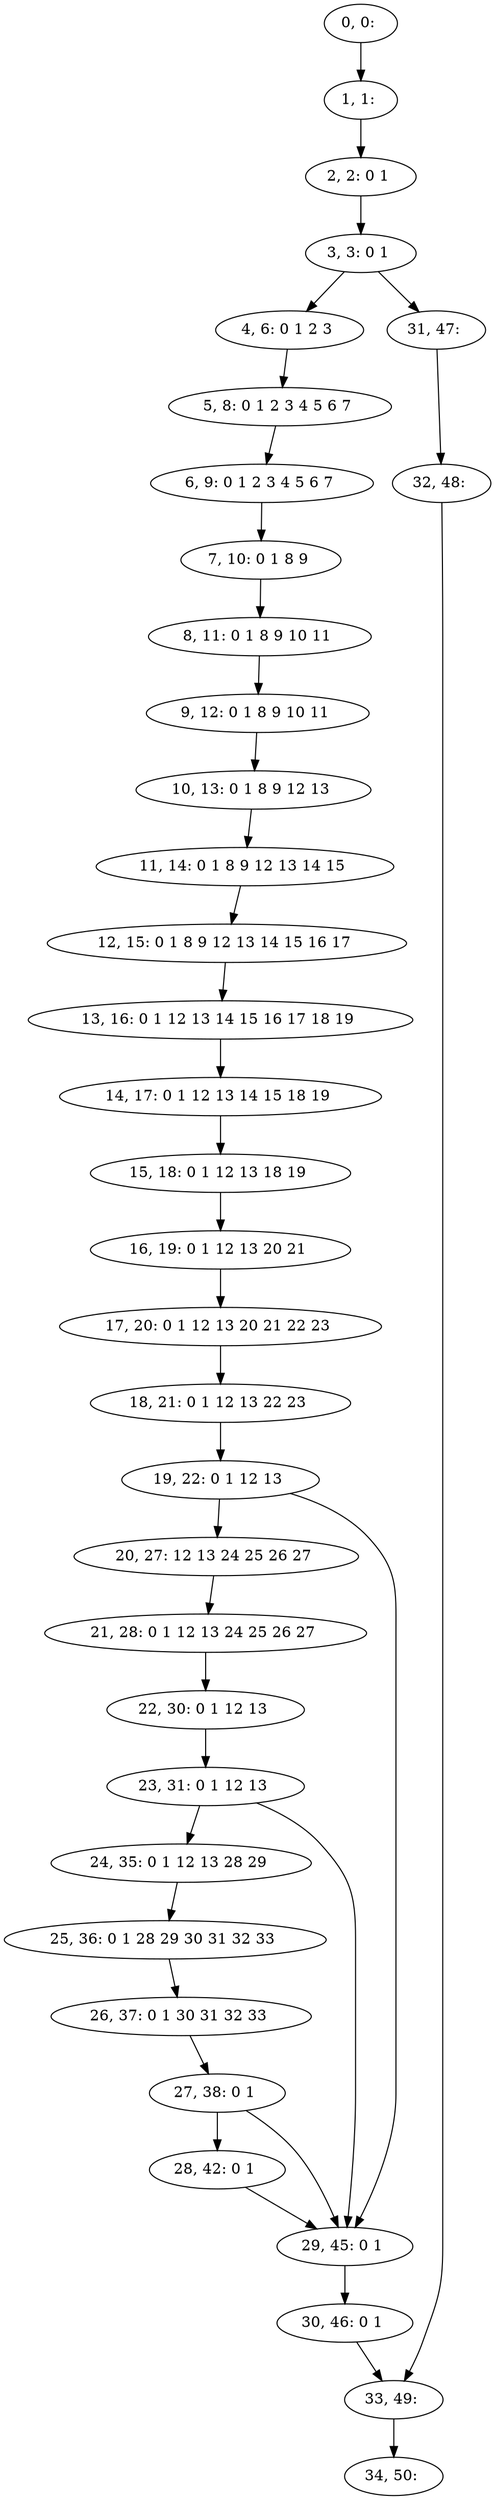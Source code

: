 digraph G {
0[label="0, 0: "];
1[label="1, 1: "];
2[label="2, 2: 0 1 "];
3[label="3, 3: 0 1 "];
4[label="4, 6: 0 1 2 3 "];
5[label="5, 8: 0 1 2 3 4 5 6 7 "];
6[label="6, 9: 0 1 2 3 4 5 6 7 "];
7[label="7, 10: 0 1 8 9 "];
8[label="8, 11: 0 1 8 9 10 11 "];
9[label="9, 12: 0 1 8 9 10 11 "];
10[label="10, 13: 0 1 8 9 12 13 "];
11[label="11, 14: 0 1 8 9 12 13 14 15 "];
12[label="12, 15: 0 1 8 9 12 13 14 15 16 17 "];
13[label="13, 16: 0 1 12 13 14 15 16 17 18 19 "];
14[label="14, 17: 0 1 12 13 14 15 18 19 "];
15[label="15, 18: 0 1 12 13 18 19 "];
16[label="16, 19: 0 1 12 13 20 21 "];
17[label="17, 20: 0 1 12 13 20 21 22 23 "];
18[label="18, 21: 0 1 12 13 22 23 "];
19[label="19, 22: 0 1 12 13 "];
20[label="20, 27: 12 13 24 25 26 27 "];
21[label="21, 28: 0 1 12 13 24 25 26 27 "];
22[label="22, 30: 0 1 12 13 "];
23[label="23, 31: 0 1 12 13 "];
24[label="24, 35: 0 1 12 13 28 29 "];
25[label="25, 36: 0 1 28 29 30 31 32 33 "];
26[label="26, 37: 0 1 30 31 32 33 "];
27[label="27, 38: 0 1 "];
28[label="28, 42: 0 1 "];
29[label="29, 45: 0 1 "];
30[label="30, 46: 0 1 "];
31[label="31, 47: "];
32[label="32, 48: "];
33[label="33, 49: "];
34[label="34, 50: "];
0->1 ;
1->2 ;
2->3 ;
3->4 ;
3->31 ;
4->5 ;
5->6 ;
6->7 ;
7->8 ;
8->9 ;
9->10 ;
10->11 ;
11->12 ;
12->13 ;
13->14 ;
14->15 ;
15->16 ;
16->17 ;
17->18 ;
18->19 ;
19->20 ;
19->29 ;
20->21 ;
21->22 ;
22->23 ;
23->24 ;
23->29 ;
24->25 ;
25->26 ;
26->27 ;
27->28 ;
27->29 ;
28->29 ;
29->30 ;
30->33 ;
31->32 ;
32->33 ;
33->34 ;
}
